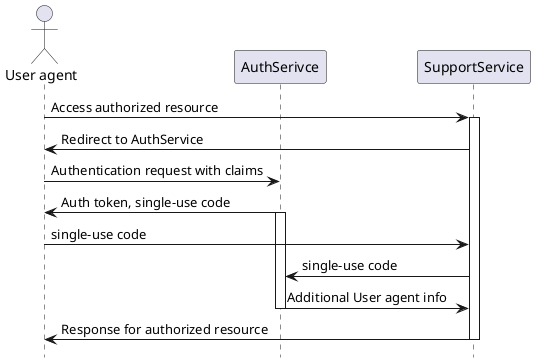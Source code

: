 @startuml CommunicationSpecs

hide footbox

actor "User agent" as ua

participant "AuthSerivce" as authService
participant "SupportService" as supportService

ua -> supportService : Access authorized resource
activate supportService
supportService -> ua : Redirect to AuthService

ua -> authService : Authentication request with claims
authService -> ua : Auth token, single-use code
activate authService

ua -> supportService : single-use code
supportService -> authService : single-use code
authService -> supportService : Additional User agent info
deactivate authService

supportService -> ua : Response for authorized resource
deactivate supportService

@enduml
